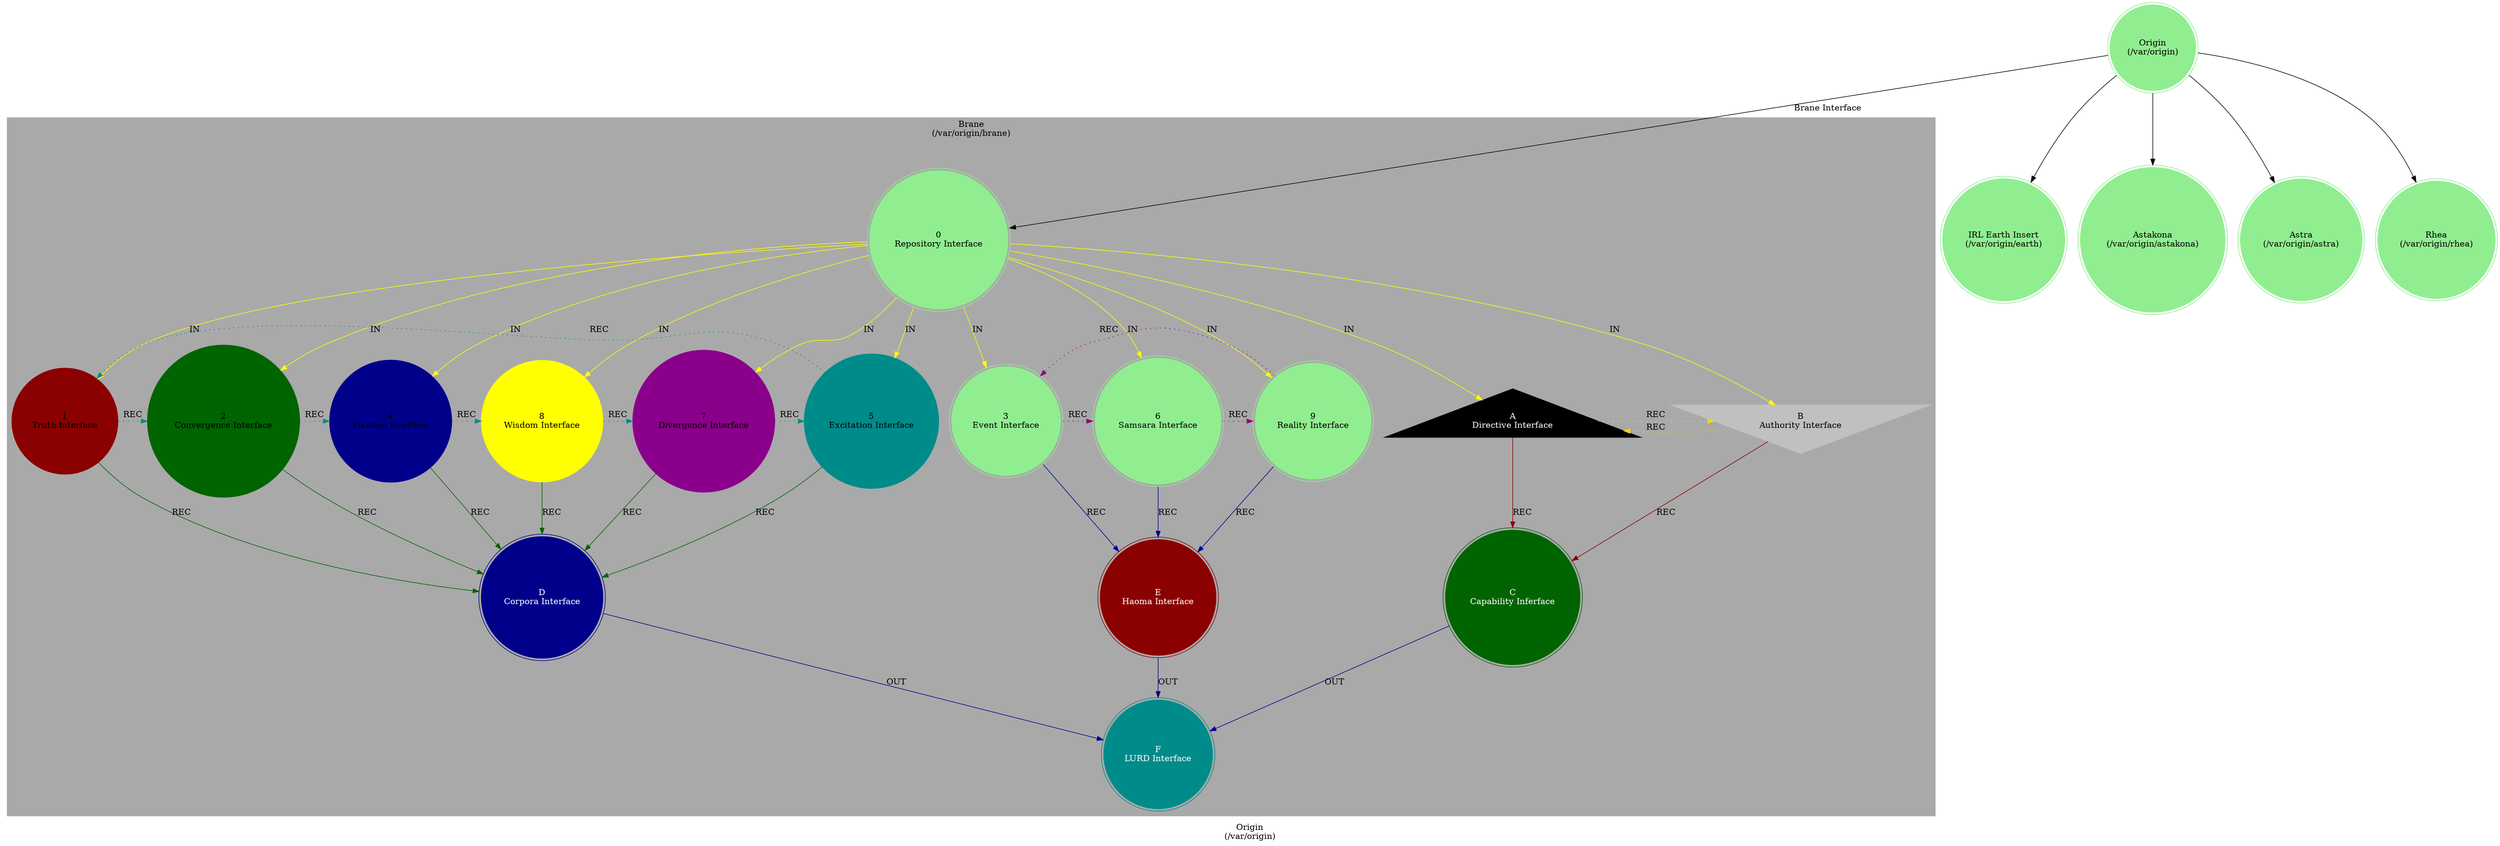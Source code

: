 strict digraph G {
    label = "Origin\n(/var/origin)";
    style = filled;
    color = lightgray;
    node [shape = circle; style = filled; color = lightgreen;];

    spark_f_mythos_t [label = "Origin\n(/var/origin)";shape = doublecircle;];

    subgraph cluster_brane {
        label = "Brane\n(/var/origin/brane)";
        style = filled;
        color = darkgray;
        // The Sacred 3-6-9 (Boundary of Perception).
        // "If you knew the magnificence of 3, 6, and 9, you would have a key to the universe." — Tesla.
        // The 1-2-4-8-7-5 Vortex (Boundary of Comprehension).
        spark_0_origin_t [label = "0\nRepository Interface";shape = doublecircle;comment = "";];
        spark_1_origin_t [label = "1\nTruth Interface";shape = circle;color = darkred;comment = "";];
        spark_2_origin_t [label = "2\nConvergence Interface";shape = circle;color = darkgreen;comment = "";];
        spark_4_origin_t [label = "4\nFixation Interface";shape = circle;color = darkblue;comment = "";];
        spark_8_origin_t [label = "8\nWisdom Interface";shape = circle;color = yellow;comment = "";];
        spark_7_origin_t [label = "7\nDivergence Interface";shape = circle;color = darkmagenta;comment = "";];
        spark_5_origin_t [label = "5\nExcitation Interface";shape = circle;color = darkcyan;comment = "";];
        spark_3_origin_t [label = "3\nEvent Interface";shape = doublecircle;comment = "";];
        spark_6_origin_t [label = "6\nSamsara Interface";shape = doublecircle;comment = "";];
        spark_9_origin_t [label = "9\nReality Interface";shape = doublecircle;comment = "";];
        spark_a_origin_t [label = "A\nDirective Interface";shape = triangle;color = black;fontcolor = white;comment = "";];
        spark_b_origin_t [label = "B\nAuthority Interface";shape = invtriangle;color = grey;comment = "";];
        spark_c_origin_t [label = "C\nCapability Inferface";shape = doublecircle;color = darkgreen;style = filled;fontcolor = white;];
        spark_d_origin_t [label = "D\nCorpora Interface";shape = doublecircle;color = darkblue;style = filled;fontcolor = white;];
        spark_e_origin_t [label = "E\nHaoma Interface";shape = doublecircle;color = darkred;style = filled;fontcolor = white;];
        spark_f_origin_t [label = "F\nLURD Interface";shape = doublecircle;color = darkcyan;style = filled;fontcolor = white;];

        // IN = Input
        // OUT = Output
        // REC = Recursion
        spark_0_origin_t -> {spark_a_origin_t spark_b_origin_t spark_1_origin_t spark_2_origin_t spark_3_origin_t spark_4_origin_t spark_5_origin_t spark_6_origin_t spark_7_origin_t spark_8_origin_t spark_9_origin_t} [label = "IN"; color = yellow; comment = "";];

        {spark_a_origin_t spark_b_origin_t} -> spark_c_origin_t [label = "REC"; color = darkred; comment = "";];
        {spark_1_origin_t spark_2_origin_t spark_4_origin_t spark_8_origin_t spark_7_origin_t spark_5_origin_t} -> spark_d_origin_t [label = "REC"; color = darkgreen; comment = "";];
        {spark_3_origin_t spark_6_origin_t spark_9_origin_t} -> spark_e_origin_t [label = "REC"; color = darkblue; comment = "";];
    
        spark_1_origin_t -> spark_2_origin_t -> spark_4_origin_t -> spark_8_origin_t -> spark_7_origin_t -> spark_5_origin_t -> spark_1_origin_t [label = "REC"; color = darkcyan; comment = ""; style = dotted; constraint = false;];
        spark_3_origin_t -> spark_6_origin_t -> spark_9_origin_t -> spark_3_origin_t [label = "REC"; color = darkmagenta; comment = ""; style = dotted; constraint = false;];
        spark_a_origin_t -> spark_b_origin_t -> spark_a_origin_t [label = "REC"; color = gold; comment = ""; style = dotted; constraint = false;];
    
        {spark_c_origin_t spark_d_origin_t spark_e_origin_t} -> spark_f_origin_t [label = "OUT"; color = darkblue; comment = "";];
    }
    
    spark_f_mythos_t -> spark_0_origin_t [label="Brane Interface"];
    
    mythos_earth_t [label = "IRL Earth Insert\n(/var/origin/earth)";shape = doublecircle;];
    mythos_astakona_t [label = "Astakona\n(/var/origin/astakona)";shape = doublecircle;];
    mythos_astra_t [label = "Astra\n(/var/origin/astra)";shape = doublecircle;];
    mythos_rhea_t [label = "Rhea\n(/var/origin/rhea)";shape = doublecircle;];

    spark_f_mythos_t -> mythos_earth_t;
    spark_f_mythos_t -> mythos_astakona_t;
    spark_f_mythos_t -> mythos_astra_t;
    spark_f_mythos_t -> mythos_rhea_t;
}